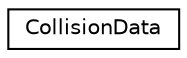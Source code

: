 digraph "Graphical Class Hierarchy"
{
 // LATEX_PDF_SIZE
  edge [fontname="Helvetica",fontsize="10",labelfontname="Helvetica",labelfontsize="10"];
  node [fontname="Helvetica",fontsize="10",shape=record];
  rankdir="LR";
  Node0 [label="CollisionData",height=0.2,width=0.4,color="black", fillcolor="white", style="filled",URL="$structCollisionData.html",tooltip="Struct that holds data about collisions."];
}
